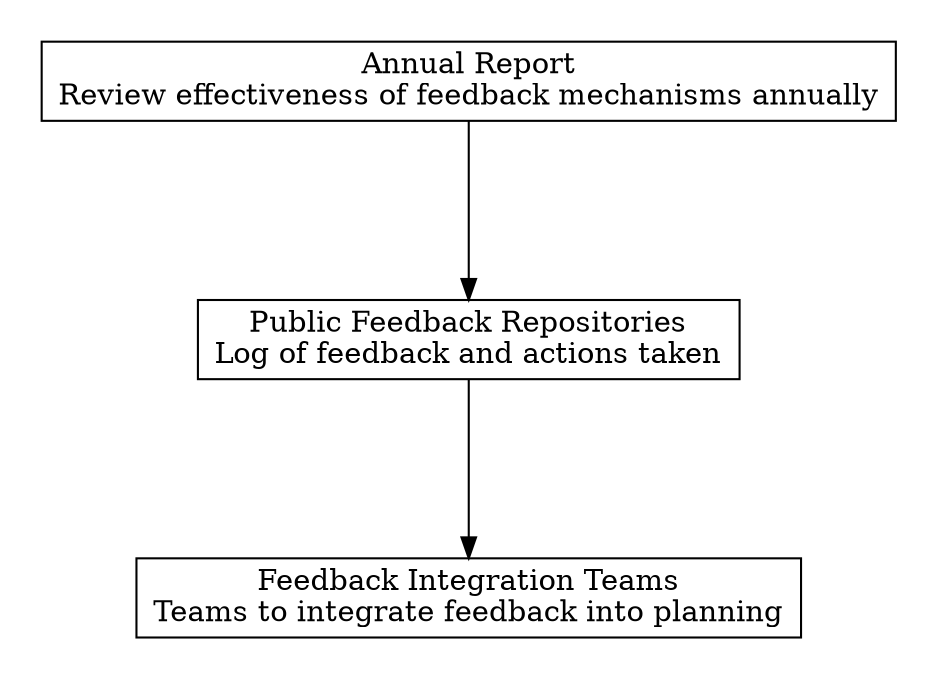 digraph "" {
	graph [nodesep=0.6,
		rankdir=TB,
		ranksep=1.2
	];
	node [label="\N",
		shape=box
	];
	subgraph cluster_predecessors {
		graph [rank=max,
			style=invis
		];
		"Annual Report"	[label="Annual Report\nReview effectiveness of feedback mechanisms annually"];
	}
	subgraph cluster_descendants {
		graph [rank=min,
			style=invis
		];
		"Feedback Integration Teams"	[label="Feedback Integration Teams\nTeams to integrate feedback into planning"];
	}
	"Public Feedback Repositories"	[label="Public Feedback Repositories\nLog of feedback and actions taken"];
	"Public Feedback Repositories" -> "Feedback Integration Teams";
	"Annual Report" -> "Public Feedback Repositories";
}
